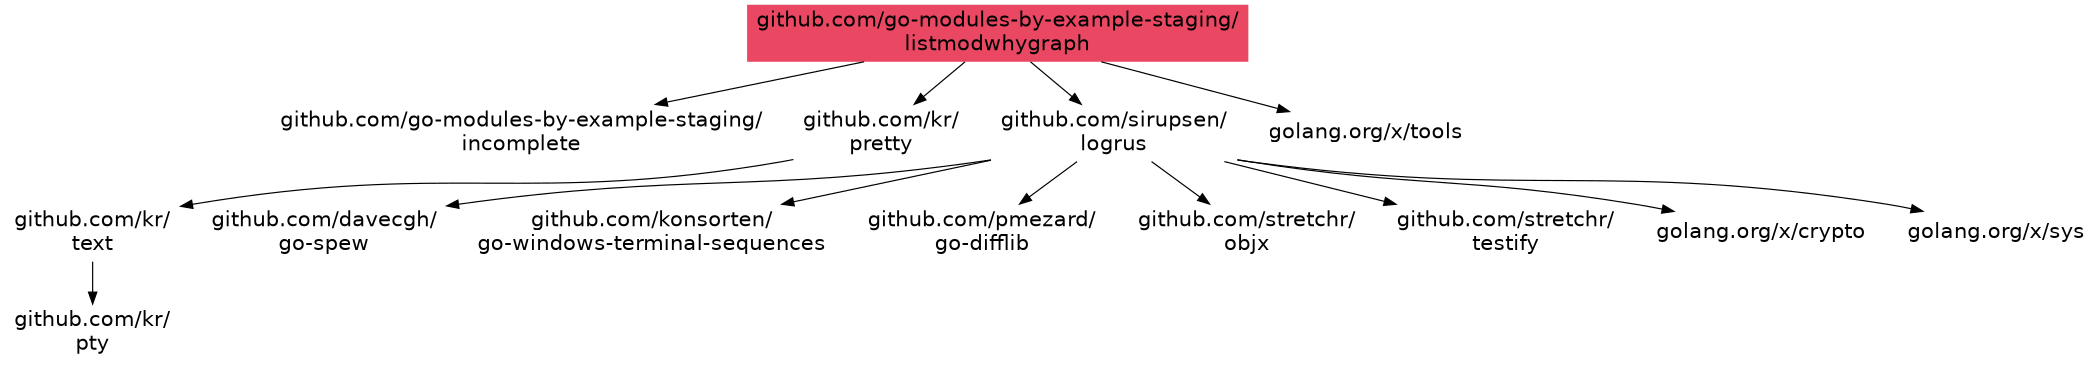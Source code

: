 digraph {
	graph [overlap=false, size=14];
	root="github.com/go-modules-by-example-staging/\nlistmodwhygraph";
	node [  shape = plaintext, fontname = "Helvetica", fontsize=18 ];
	"github.com/go-modules-by-example-staging/\nlistmodwhygraph" [style = filled, fillcolor = "#E94762"];
"github.com/go-modules-by-example-staging/\nlistmodwhygraph" -> "github.com/go-modules-by-example-staging/\nincomplete"
"github.com/go-modules-by-example-staging/\nlistmodwhygraph" -> "github.com/kr/\npretty"
"github.com/go-modules-by-example-staging/\nlistmodwhygraph" -> "github.com/sirupsen/\nlogrus"
"github.com/go-modules-by-example-staging/\nlistmodwhygraph" -> "golang.org/x/tools"
"github.com/kr/\npretty" -> "github.com/kr/\ntext"
"github.com/kr/\ntext" -> "github.com/kr/\npty"
"github.com/sirupsen/\nlogrus" -> "github.com/davecgh/\ngo-spew"
"github.com/sirupsen/\nlogrus" -> "github.com/konsorten/\ngo-windows-terminal-sequences"
"github.com/sirupsen/\nlogrus" -> "github.com/pmezard/\ngo-difflib"
"github.com/sirupsen/\nlogrus" -> "github.com/stretchr/\nobjx"
"github.com/sirupsen/\nlogrus" -> "github.com/stretchr/\ntestify"
"github.com/sirupsen/\nlogrus" -> "golang.org/x/crypto"
"github.com/sirupsen/\nlogrus" -> "golang.org/x/sys"
}
